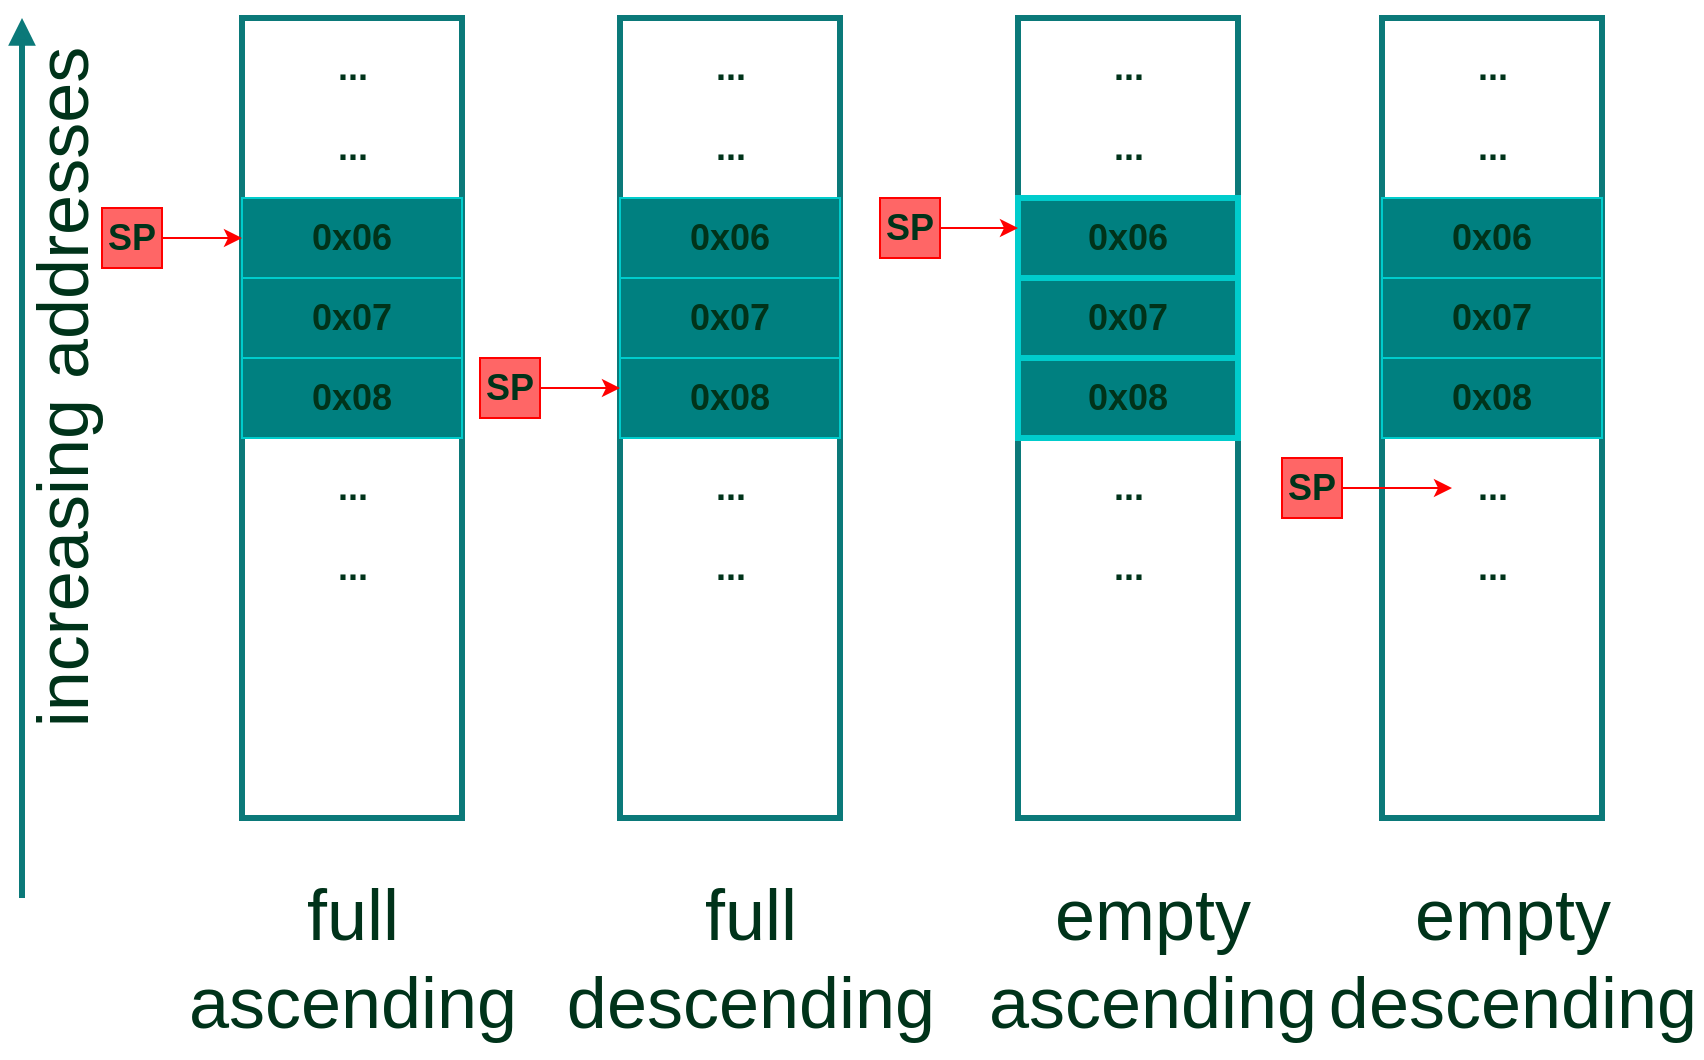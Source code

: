 <mxfile version="26.0.16">
  <diagram id="stack_operations" name="Stack Operations">
    <mxGraphModel dx="1129" dy="688" grid="1" gridSize="10" guides="1" tooltips="1" connect="1" arrows="1" fold="1" page="1" pageScale="1" pageWidth="850" pageHeight="1100" math="0" shadow="0">
      <root>
        <mxCell id="0" />
        <mxCell id="1" parent="0" />
        <mxCell id="arrow" style="endArrow=block;html=1;strokeWidth=3;fontColor=#00331A;strokeColor=#0B7979;endFill=1;fontSize=18;" parent="1" edge="1">
          <mxGeometry width="50" height="50" relative="1" as="geometry">
            <mxPoint x="10" y="540" as="sourcePoint" />
            <mxPoint x="10" y="100" as="targetPoint" />
          </mxGeometry>
        </mxCell>
        <mxCell id="arrow_label" value="&lt;font style=&quot;font-size: 36px;&quot;&gt;increasing addresses&lt;/font&gt;" style="text;html=1;align=center;verticalAlign=middle;resizable=0;points=[];autosize=1;strokeColor=none;fillColor=none;fontColor=#00331A;rotation=270;fontSize=18;" parent="1" vertex="1">
          <mxGeometry x="-130" y="255" width="320" height="60" as="geometry" />
        </mxCell>
        <mxCell id="full_asc_title" value="&lt;font style=&quot;font-size: 36px;&quot;&gt;full&lt;br&gt;ascending&lt;/font&gt;" style="text;html=1;align=center;verticalAlign=middle;resizable=0;points=[];autosize=1;strokeColor=none;fillColor=none;fontColor=#00331A;fontSize=18;" parent="1" vertex="1">
          <mxGeometry x="90" y="520" width="170" height="100" as="geometry" />
        </mxCell>
        <mxCell id="full_desc_title" value="&lt;font style=&quot;font-size: 36px;&quot;&gt;full&lt;br&gt;descending&lt;/font&gt;" style="text;html=1;align=center;verticalAlign=middle;resizable=0;points=[];autosize=1;strokeColor=none;fillColor=none;fontColor=#00331A;fontSize=18;" parent="1" vertex="1">
          <mxGeometry x="279" y="520" width="190" height="100" as="geometry" />
        </mxCell>
        <mxCell id="empty_asc_title" value="&lt;font style=&quot;font-size: 36px;&quot;&gt;empty&lt;br&gt;ascending&lt;/font&gt;" style="text;html=1;align=center;verticalAlign=middle;resizable=0;points=[];autosize=1;strokeColor=none;fillColor=none;fontColor=#00331A;fontSize=18;strokeWidth=3;" parent="1" vertex="1">
          <mxGeometry x="490" y="520" width="170" height="100" as="geometry" />
        </mxCell>
        <mxCell id="empty_desc_title" value="&lt;font style=&quot;font-size: 36px;&quot;&gt;empty&lt;br&gt;descending&lt;/font&gt;" style="text;html=1;align=center;verticalAlign=middle;resizable=0;points=[];autosize=1;strokeColor=none;fillColor=none;fontColor=#00331A;fontSize=18;" parent="1" vertex="1">
          <mxGeometry x="660" y="520" width="190" height="100" as="geometry" />
        </mxCell>
        <mxCell id="full_asc_stack" value="" style="rounded=0;whiteSpace=wrap;html=1;fillColor=none;strokeColor=#0B7979;fontSize=18;fontColor=#00331A;strokeWidth=3;fontStyle=1" parent="1" vertex="1">
          <mxGeometry x="120" y="100" width="110" height="400" as="geometry" />
        </mxCell>
        <mxCell id="full_asc_dots1" value="..." style="text;html=1;align=center;verticalAlign=middle;resizable=0;points=[];autosize=1;strokeColor=none;fillColor=none;fontSize=18;fontColor=#00331A;fontStyle=1" parent="1" vertex="1">
          <mxGeometry x="155" y="105" width="40" height="40" as="geometry" />
        </mxCell>
        <mxCell id="full_asc_dots2" value="..." style="text;html=1;align=center;verticalAlign=middle;resizable=0;points=[];autosize=1;strokeColor=none;fillColor=none;fontSize=18;fontColor=#00331A;fontStyle=1" parent="1" vertex="1">
          <mxGeometry x="155" y="145" width="40" height="40" as="geometry" />
        </mxCell>
        <mxCell id="full_asc_0x06" value="0x06" style="rounded=0;whiteSpace=wrap;html=1;fillColor=#008080;strokeColor=#00CCCC;fontColor=#00331A;fontSize=18;fontStyle=1" parent="1" vertex="1">
          <mxGeometry x="120" y="190" width="110" height="40" as="geometry" />
        </mxCell>
        <mxCell id="full_asc_0x07" value="0x07" style="rounded=0;whiteSpace=wrap;html=1;fillColor=#008080;strokeColor=#00CCCC;fontColor=#00331A;fontSize=18;fontStyle=1" parent="1" vertex="1">
          <mxGeometry x="120" y="230" width="110" height="40" as="geometry" />
        </mxCell>
        <mxCell id="full_asc_0x08" value="0x08" style="rounded=0;whiteSpace=wrap;html=1;fillColor=#008080;strokeColor=#00CCCC;fontColor=#00331A;fontSize=18;fontStyle=1" parent="1" vertex="1">
          <mxGeometry x="120" y="270" width="110" height="40" as="geometry" />
        </mxCell>
        <mxCell id="full_asc_dots3" value="..." style="text;html=1;align=center;verticalAlign=middle;resizable=0;points=[];autosize=1;strokeColor=none;fillColor=none;fontSize=18;fontColor=#00331A;fontStyle=1" parent="1" vertex="1">
          <mxGeometry x="155" y="315" width="40" height="40" as="geometry" />
        </mxCell>
        <mxCell id="full_asc_dots4" value="..." style="text;html=1;align=center;verticalAlign=middle;resizable=0;points=[];autosize=1;strokeColor=none;fillColor=none;fontSize=18;fontColor=#00331A;fontStyle=1" parent="1" vertex="1">
          <mxGeometry x="155" y="355" width="40" height="40" as="geometry" />
        </mxCell>
        <mxCell id="sp_full_asc" value="&lt;b&gt;SP&lt;/b&gt;" style="rounded=0;whiteSpace=wrap;html=1;fillColor=#FF6666;strokeColor=#FF0000;fontSize=18;fontColor=#00331A;" parent="1" vertex="1">
          <mxGeometry x="50" y="195" width="30" height="30" as="geometry" />
        </mxCell>
        <mxCell id="sp_arrow_full_asc" style="edgeStyle=orthogonalEdgeStyle;rounded=0;orthogonalLoop=1;jettySize=auto;html=1;exitX=1;exitY=0.5;exitDx=0;exitDy=0;strokeColor=#FF0000;fontSize=18;fontColor=#00331A;" parent="1" source="sp_full_asc" target="full_asc_0x06" edge="1">
          <mxGeometry relative="1" as="geometry">
            <Array as="points" />
          </mxGeometry>
        </mxCell>
        <mxCell id="full_desc_stack" value="" style="rounded=0;whiteSpace=wrap;html=1;fillColor=none;strokeColor=#0B7979;fontSize=18;fontColor=#00331A;strokeWidth=3;fontStyle=1" parent="1" vertex="1">
          <mxGeometry x="309" y="100" width="110" height="400" as="geometry" />
        </mxCell>
        <mxCell id="full_desc_dots1" value="..." style="text;html=1;align=center;verticalAlign=middle;resizable=0;points=[];autosize=1;strokeColor=none;fillColor=none;fontSize=18;fontColor=#00331A;fontStyle=1" parent="1" vertex="1">
          <mxGeometry x="344" y="105" width="40" height="40" as="geometry" />
        </mxCell>
        <mxCell id="full_desc_dots2" value="..." style="text;html=1;align=center;verticalAlign=middle;resizable=0;points=[];autosize=1;strokeColor=none;fillColor=none;fontSize=18;fontColor=#00331A;fontStyle=1" parent="1" vertex="1">
          <mxGeometry x="344" y="145" width="40" height="40" as="geometry" />
        </mxCell>
        <mxCell id="full_desc_0x06" value="0x06" style="rounded=0;whiteSpace=wrap;html=1;fillColor=#008080;strokeColor=#00CCCC;fontColor=#00331A;fontSize=18;fontStyle=1" parent="1" vertex="1">
          <mxGeometry x="309" y="190" width="110" height="40" as="geometry" />
        </mxCell>
        <mxCell id="full_desc_0x07" value="0x07" style="rounded=0;whiteSpace=wrap;html=1;fillColor=#008080;strokeColor=#00CCCC;fontColor=#00331A;fontSize=18;fontStyle=1" parent="1" vertex="1">
          <mxGeometry x="309" y="230" width="110" height="40" as="geometry" />
        </mxCell>
        <mxCell id="full_desc_0x08" value="0x08" style="rounded=0;whiteSpace=wrap;html=1;fillColor=#008080;strokeColor=#00CCCC;fontColor=#00331A;fontSize=18;fontStyle=1" parent="1" vertex="1">
          <mxGeometry x="309" y="270" width="110" height="40" as="geometry" />
        </mxCell>
        <mxCell id="full_desc_dots3" value="..." style="text;html=1;align=center;verticalAlign=middle;resizable=0;points=[];autosize=1;strokeColor=none;fillColor=none;fontSize=18;fontColor=#00331A;fontStyle=1" parent="1" vertex="1">
          <mxGeometry x="344" y="315" width="40" height="40" as="geometry" />
        </mxCell>
        <mxCell id="full_desc_dots4" value="..." style="text;html=1;align=center;verticalAlign=middle;resizable=0;points=[];autosize=1;strokeColor=none;fillColor=none;fontSize=18;fontColor=#00331A;fontStyle=1" parent="1" vertex="1">
          <mxGeometry x="344" y="355" width="40" height="40" as="geometry" />
        </mxCell>
        <mxCell id="sp_full_desc" value="&lt;span&gt;SP&lt;/span&gt;" style="rounded=0;whiteSpace=wrap;html=1;fillColor=#FF6666;strokeColor=#FF0000;fontSize=18;fontColor=#00331A;fontStyle=1" parent="1" vertex="1">
          <mxGeometry x="239" y="270" width="30" height="30" as="geometry" />
        </mxCell>
        <mxCell id="sp_arrow_full_desc" style="edgeStyle=orthogonalEdgeStyle;rounded=0;orthogonalLoop=1;jettySize=auto;html=1;exitX=1;exitY=0.5;exitDx=0;exitDy=0;strokeColor=#FF0000;fontSize=18;fontColor=#00331A;fontStyle=1" parent="1" source="sp_full_desc" edge="1">
          <mxGeometry relative="1" as="geometry">
            <mxPoint x="309" y="285" as="targetPoint" />
          </mxGeometry>
        </mxCell>
        <mxCell id="empty_asc_stack" value="" style="rounded=0;whiteSpace=wrap;html=1;fillColor=none;strokeColor=#0B7979;fontSize=18;fontColor=#00331A;strokeWidth=3;fontStyle=1" parent="1" vertex="1">
          <mxGeometry x="508" y="100" width="110" height="400" as="geometry" />
        </mxCell>
        <mxCell id="empty_asc_dots1" value="..." style="text;html=1;align=center;verticalAlign=middle;resizable=0;points=[];autosize=1;strokeColor=none;fillColor=none;fontSize=18;fontColor=#00331A;strokeWidth=3;fontStyle=1" parent="1" vertex="1">
          <mxGeometry x="543" y="105" width="40" height="40" as="geometry" />
        </mxCell>
        <mxCell id="empty_asc_dots2" value="..." style="text;html=1;align=center;verticalAlign=middle;resizable=0;points=[];autosize=1;strokeColor=none;fillColor=none;fontSize=18;fontColor=#00331A;strokeWidth=3;fontStyle=1" parent="1" vertex="1">
          <mxGeometry x="543" y="145" width="40" height="40" as="geometry" />
        </mxCell>
        <mxCell id="empty_asc_0x06" value="0x06" style="rounded=0;whiteSpace=wrap;html=1;fillColor=#008080;strokeColor=#00CCCC;fontColor=#00331A;fontSize=18;strokeWidth=3;fontStyle=1" parent="1" vertex="1">
          <mxGeometry x="508" y="190" width="110" height="40" as="geometry" />
        </mxCell>
        <mxCell id="empty_asc_0x07" value="0x07" style="rounded=0;whiteSpace=wrap;html=1;fillColor=#008080;strokeColor=#00CCCC;fontColor=#00331A;fontSize=18;strokeWidth=3;fontStyle=1" parent="1" vertex="1">
          <mxGeometry x="508" y="230" width="110" height="40" as="geometry" />
        </mxCell>
        <mxCell id="empty_asc_0x08" value="0x08" style="rounded=0;whiteSpace=wrap;html=1;fillColor=#008080;strokeColor=#00CCCC;fontColor=#00331A;fontSize=18;strokeWidth=3;fontStyle=1" parent="1" vertex="1">
          <mxGeometry x="508" y="270" width="110" height="40" as="geometry" />
        </mxCell>
        <mxCell id="empty_asc_dots3" value="..." style="text;html=1;align=center;verticalAlign=middle;resizable=0;points=[];autosize=1;strokeColor=none;fillColor=none;fontSize=18;fontColor=#00331A;strokeWidth=3;fontStyle=1" parent="1" vertex="1">
          <mxGeometry x="543" y="315" width="40" height="40" as="geometry" />
        </mxCell>
        <mxCell id="empty_asc_dots4" value="..." style="text;html=1;align=center;verticalAlign=middle;resizable=0;points=[];autosize=1;strokeColor=none;fillColor=none;fontSize=18;fontColor=#00331A;strokeWidth=3;fontStyle=1" parent="1" vertex="1">
          <mxGeometry x="543" y="355" width="40" height="40" as="geometry" />
        </mxCell>
        <mxCell id="sp_empty_asc" value="&lt;span&gt;SP&lt;/span&gt;" style="rounded=0;whiteSpace=wrap;html=1;fillColor=#FF6666;strokeColor=#FF0000;fontSize=18;fontColor=#00331A;fontStyle=1" parent="1" vertex="1">
          <mxGeometry x="439" y="190" width="30" height="30" as="geometry" />
        </mxCell>
        <mxCell id="sp_arrow_empty_asc" style="edgeStyle=orthogonalEdgeStyle;rounded=0;orthogonalLoop=1;jettySize=auto;html=1;exitX=1;exitY=0.5;exitDx=0;exitDy=0;strokeColor=#FF0000;fontSize=18;fontColor=#00331A;strokeWidth=1;fontStyle=1" parent="1" source="sp_empty_asc" edge="1">
          <mxGeometry relative="1" as="geometry">
            <mxPoint x="508" y="205" as="targetPoint" />
          </mxGeometry>
        </mxCell>
        <mxCell id="empty_desc_stack" value="" style="rounded=0;whiteSpace=wrap;html=1;fillColor=none;strokeColor=#0B7979;fontSize=18;fontColor=#00331A;strokeWidth=3;fontStyle=1" parent="1" vertex="1">
          <mxGeometry x="690" y="100" width="110" height="400" as="geometry" />
        </mxCell>
        <mxCell id="empty_desc_dots1" value="..." style="text;html=1;align=center;verticalAlign=middle;resizable=0;points=[];autosize=1;strokeColor=none;fillColor=none;fontSize=18;fontColor=#00331A;fontStyle=1" parent="1" vertex="1">
          <mxGeometry x="725" y="105" width="40" height="40" as="geometry" />
        </mxCell>
        <mxCell id="empty_desc_dots2" value="..." style="text;html=1;align=center;verticalAlign=middle;resizable=0;points=[];autosize=1;strokeColor=none;fillColor=none;fontSize=18;fontColor=#00331A;fontStyle=1" parent="1" vertex="1">
          <mxGeometry x="725" y="145" width="40" height="40" as="geometry" />
        </mxCell>
        <mxCell id="empty_desc_0x06" value="0x06" style="rounded=0;whiteSpace=wrap;html=1;fillColor=#008080;strokeColor=#00CCCC;fontColor=#00331A;fontSize=18;fontStyle=1" parent="1" vertex="1">
          <mxGeometry x="690" y="190" width="110" height="40" as="geometry" />
        </mxCell>
        <mxCell id="empty_desc_0x07" value="0x07" style="rounded=0;whiteSpace=wrap;html=1;fillColor=#008080;strokeColor=#00CCCC;fontColor=#00331A;fontSize=18;fontStyle=1" parent="1" vertex="1">
          <mxGeometry x="690" y="230" width="110" height="40" as="geometry" />
        </mxCell>
        <mxCell id="empty_desc_0x08" value="0x08" style="rounded=0;whiteSpace=wrap;html=1;fillColor=#008080;strokeColor=#00CCCC;fontColor=#00331A;fontSize=18;fontStyle=1" parent="1" vertex="1">
          <mxGeometry x="690" y="270" width="110" height="40" as="geometry" />
        </mxCell>
        <mxCell id="empty_desc_dots3" value="..." style="text;html=1;align=center;verticalAlign=middle;resizable=0;points=[];autosize=1;strokeColor=none;fillColor=none;fontSize=18;fontColor=#00331A;fontStyle=1" parent="1" vertex="1">
          <mxGeometry x="725" y="315" width="40" height="40" as="geometry" />
        </mxCell>
        <mxCell id="empty_desc_dots4" value="..." style="text;html=1;align=center;verticalAlign=middle;resizable=0;points=[];autosize=1;strokeColor=none;fillColor=none;fontSize=18;fontColor=#00331A;fontStyle=1" parent="1" vertex="1">
          <mxGeometry x="725" y="355" width="40" height="40" as="geometry" />
        </mxCell>
        <mxCell id="sp_empty_desc" value="&lt;span&gt;SP&lt;/span&gt;" style="rounded=0;whiteSpace=wrap;html=1;fillColor=#FF6666;strokeColor=#FF0000;fontSize=18;fontColor=#00331A;fontStyle=1" parent="1" vertex="1">
          <mxGeometry x="640" y="320" width="30" height="30" as="geometry" />
        </mxCell>
        <mxCell id="sp_arrow_empty_desc" style="edgeStyle=orthogonalEdgeStyle;rounded=0;orthogonalLoop=1;jettySize=auto;html=1;exitX=1;exitY=0.5;exitDx=0;exitDy=0;entryX=0;entryY=0.5;entryDx=0;entryDy=0;strokeColor=#FF0000;fontSize=18;fontColor=#00331A;fontStyle=1" parent="1" source="sp_empty_desc" target="empty_desc_dots3" edge="1">
          <mxGeometry relative="1" as="geometry" />
        </mxCell>
      </root>
    </mxGraphModel>
  </diagram>
</mxfile>
